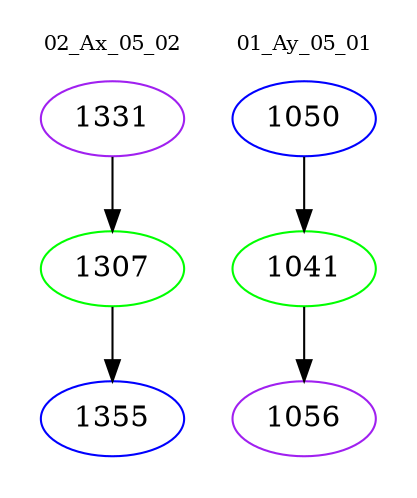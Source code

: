 digraph{
subgraph cluster_0 {
color = white
label = "02_Ax_05_02";
fontsize=10;
T0_1331 [label="1331", color="purple"]
T0_1331 -> T0_1307 [color="black"]
T0_1307 [label="1307", color="green"]
T0_1307 -> T0_1355 [color="black"]
T0_1355 [label="1355", color="blue"]
}
subgraph cluster_1 {
color = white
label = "01_Ay_05_01";
fontsize=10;
T1_1050 [label="1050", color="blue"]
T1_1050 -> T1_1041 [color="black"]
T1_1041 [label="1041", color="green"]
T1_1041 -> T1_1056 [color="black"]
T1_1056 [label="1056", color="purple"]
}
}
